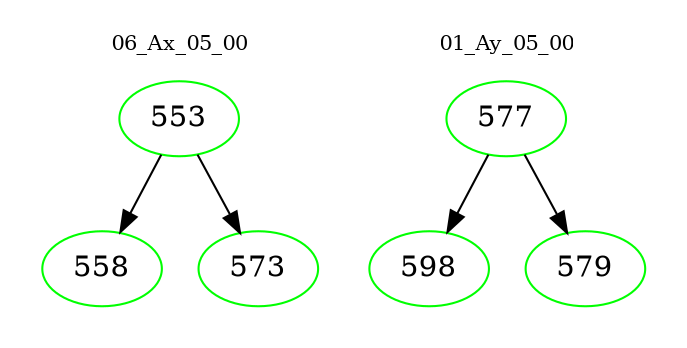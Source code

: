 digraph{
subgraph cluster_0 {
color = white
label = "06_Ax_05_00";
fontsize=10;
T0_553 [label="553", color="green"]
T0_553 -> T0_558 [color="black"]
T0_558 [label="558", color="green"]
T0_553 -> T0_573 [color="black"]
T0_573 [label="573", color="green"]
}
subgraph cluster_1 {
color = white
label = "01_Ay_05_00";
fontsize=10;
T1_577 [label="577", color="green"]
T1_577 -> T1_598 [color="black"]
T1_598 [label="598", color="green"]
T1_577 -> T1_579 [color="black"]
T1_579 [label="579", color="green"]
}
}

